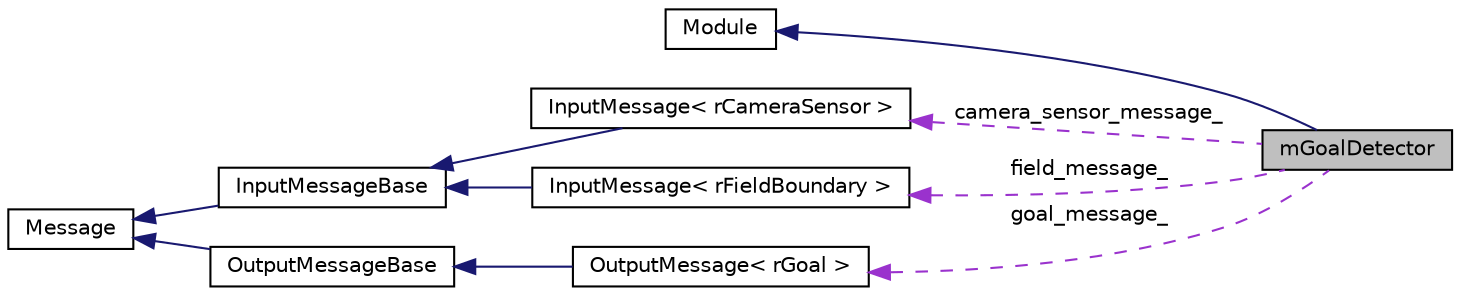 digraph "mGoalDetector"
{
  edge [fontname="Helvetica",fontsize="10",labelfontname="Helvetica",labelfontsize="10"];
  node [fontname="Helvetica",fontsize="10",shape=record];
  rankdir="LR";
  Node2 [label="mGoalDetector",height=0.2,width=0.4,color="black", fillcolor="grey75", style="filled", fontcolor="black"];
  Node3 -> Node2 [dir="back",color="midnightblue",fontsize="10",style="solid",fontname="Helvetica"];
  Node3 [label="Module",height=0.2,width=0.4,color="black", fillcolor="white", style="filled",URL="$classModule.html",tooltip="Module abstract class. "];
  Node4 -> Node2 [dir="back",color="darkorchid3",fontsize="10",style="dashed",label=" camera_sensor_message_" ,fontname="Helvetica"];
  Node4 [label="InputMessage\< rCameraSensor \>",height=0.2,width=0.4,color="black", fillcolor="white", style="filled",URL="$classInputMessage.html"];
  Node5 -> Node4 [dir="back",color="midnightblue",fontsize="10",style="solid",fontname="Helvetica"];
  Node5 [label="InputMessageBase",height=0.2,width=0.4,color="black", fillcolor="white", style="filled",URL="$classInputMessageBase.html",tooltip="InputMessage of a module. "];
  Node6 -> Node5 [dir="back",color="midnightblue",fontsize="10",style="solid",fontname="Helvetica"];
  Node6 [label="Message",height=0.2,width=0.4,color="black", fillcolor="white", style="filled",URL="$classMessage.html",tooltip="Message abstract class. "];
  Node7 -> Node2 [dir="back",color="darkorchid3",fontsize="10",style="dashed",label=" goal_message_" ,fontname="Helvetica"];
  Node7 [label="OutputMessage\< rGoal \>",height=0.2,width=0.4,color="black", fillcolor="white", style="filled",URL="$classOutputMessage.html"];
  Node8 -> Node7 [dir="back",color="midnightblue",fontsize="10",style="solid",fontname="Helvetica"];
  Node8 [label="OutputMessageBase",height=0.2,width=0.4,color="black", fillcolor="white", style="filled",URL="$classOutputMessageBase.html",tooltip="OutputMessage of a module. "];
  Node6 -> Node8 [dir="back",color="midnightblue",fontsize="10",style="solid",fontname="Helvetica"];
  Node9 -> Node2 [dir="back",color="darkorchid3",fontsize="10",style="dashed",label=" field_message_" ,fontname="Helvetica"];
  Node9 [label="InputMessage\< rFieldBoundary \>",height=0.2,width=0.4,color="black", fillcolor="white", style="filled",URL="$classInputMessage.html"];
  Node5 -> Node9 [dir="back",color="midnightblue",fontsize="10",style="solid",fontname="Helvetica"];
}
